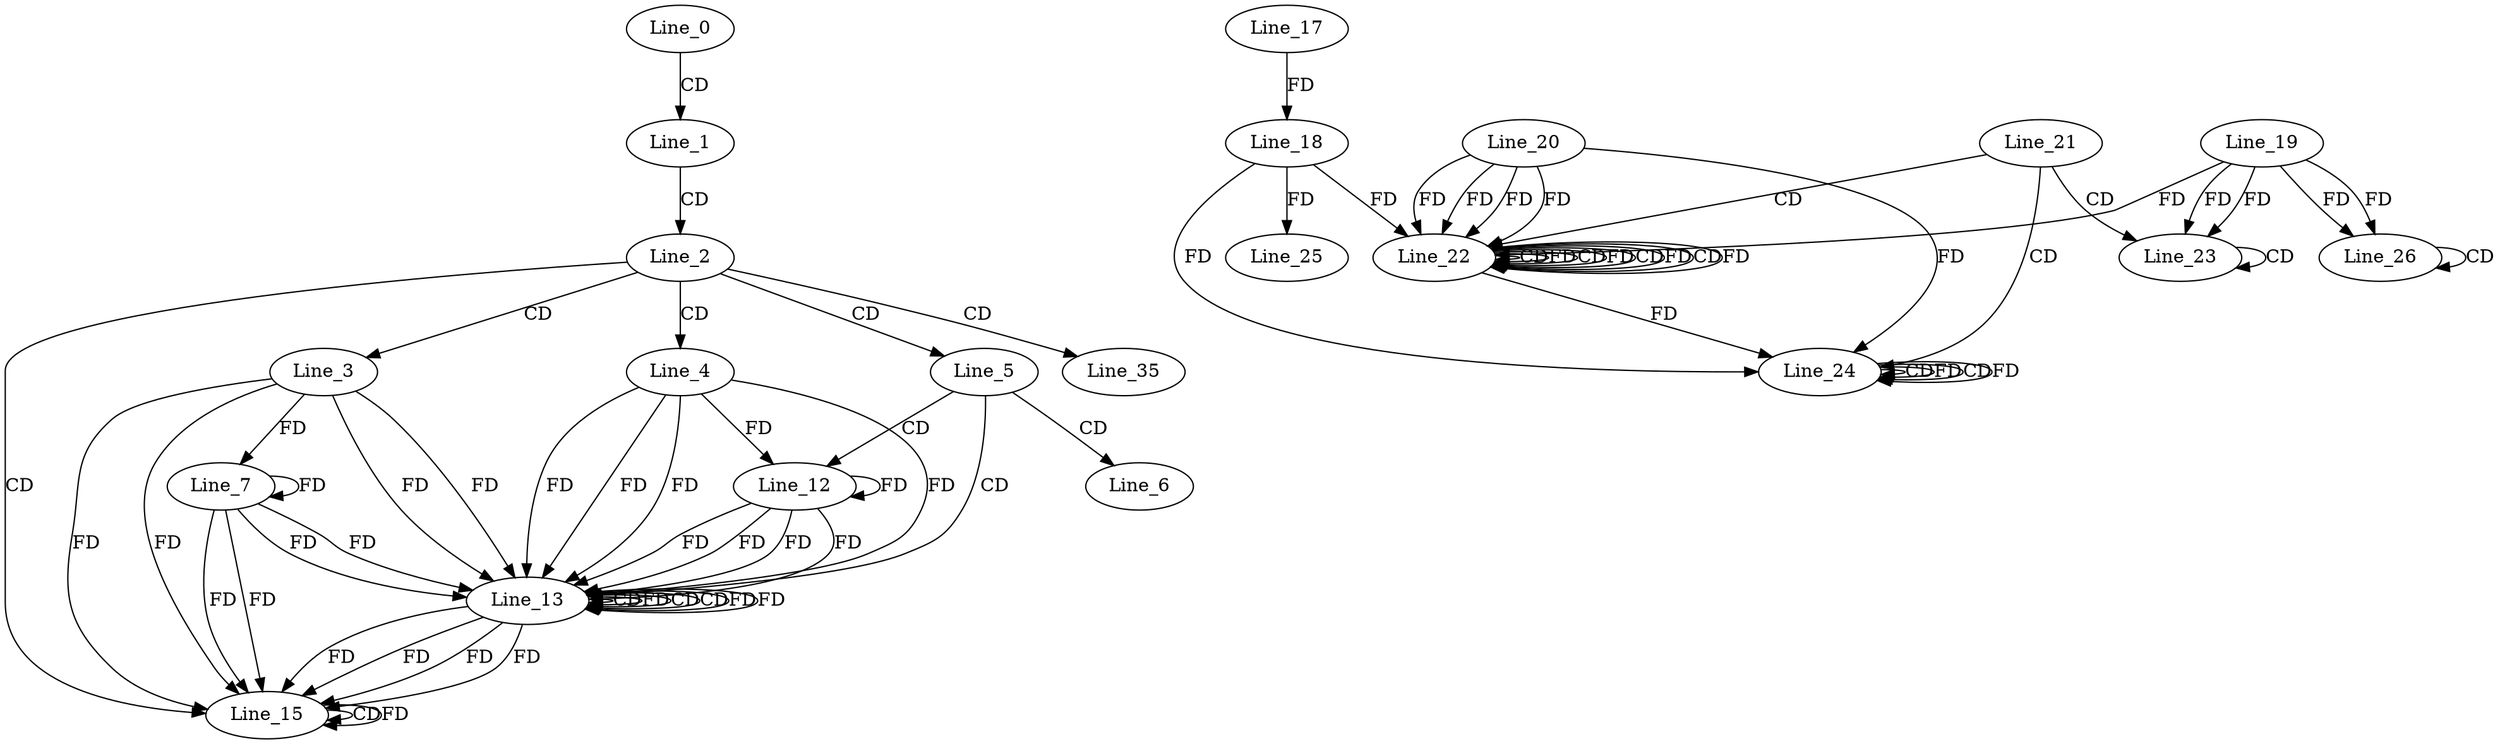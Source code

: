 digraph G {
  Line_0;
  Line_1;
  Line_2;
  Line_3;
  Line_4;
  Line_5;
  Line_6;
  Line_7;
  Line_7;
  Line_12;
  Line_13;
  Line_13;
  Line_13;
  Line_13;
  Line_13;
  Line_13;
  Line_13;
  Line_13;
  Line_13;
  Line_15;
  Line_15;
  Line_15;
  Line_17;
  Line_18;
  Line_21;
  Line_22;
  Line_22;
  Line_20;
  Line_22;
  Line_18;
  Line_22;
  Line_22;
  Line_22;
  Line_19;
  Line_23;
  Line_23;
  Line_23;
  Line_24;
  Line_24;
  Line_24;
  Line_24;
  Line_25;
  Line_26;
  Line_26;
  Line_26;
  Line_35;
  Line_0 -> Line_1 [ label="CD" ];
  Line_1 -> Line_2 [ label="CD" ];
  Line_2 -> Line_3 [ label="CD" ];
  Line_2 -> Line_4 [ label="CD" ];
  Line_2 -> Line_5 [ label="CD" ];
  Line_5 -> Line_6 [ label="CD" ];
  Line_3 -> Line_7 [ label="FD" ];
  Line_7 -> Line_7 [ label="FD" ];
  Line_5 -> Line_12 [ label="CD" ];
  Line_4 -> Line_12 [ label="FD" ];
  Line_12 -> Line_12 [ label="FD" ];
  Line_5 -> Line_13 [ label="CD" ];
  Line_4 -> Line_13 [ label="FD" ];
  Line_12 -> Line_13 [ label="FD" ];
  Line_13 -> Line_13 [ label="CD" ];
  Line_3 -> Line_13 [ label="FD" ];
  Line_7 -> Line_13 [ label="FD" ];
  Line_13 -> Line_13 [ label="FD" ];
  Line_4 -> Line_13 [ label="FD" ];
  Line_12 -> Line_13 [ label="FD" ];
  Line_13 -> Line_13 [ label="CD" ];
  Line_4 -> Line_13 [ label="FD" ];
  Line_12 -> Line_13 [ label="FD" ];
  Line_13 -> Line_13 [ label="CD" ];
  Line_3 -> Line_13 [ label="FD" ];
  Line_7 -> Line_13 [ label="FD" ];
  Line_13 -> Line_13 [ label="FD" ];
  Line_13 -> Line_13 [ label="FD" ];
  Line_4 -> Line_13 [ label="FD" ];
  Line_12 -> Line_13 [ label="FD" ];
  Line_2 -> Line_15 [ label="CD" ];
  Line_3 -> Line_15 [ label="FD" ];
  Line_7 -> Line_15 [ label="FD" ];
  Line_13 -> Line_15 [ label="FD" ];
  Line_13 -> Line_15 [ label="FD" ];
  Line_15 -> Line_15 [ label="CD" ];
  Line_3 -> Line_15 [ label="FD" ];
  Line_7 -> Line_15 [ label="FD" ];
  Line_13 -> Line_15 [ label="FD" ];
  Line_13 -> Line_15 [ label="FD" ];
  Line_15 -> Line_15 [ label="FD" ];
  Line_17 -> Line_18 [ label="FD" ];
  Line_21 -> Line_22 [ label="CD" ];
  Line_22 -> Line_22 [ label="CD" ];
  Line_22 -> Line_22 [ label="FD" ];
  Line_20 -> Line_22 [ label="FD" ];
  Line_18 -> Line_22 [ label="FD" ];
  Line_22 -> Line_22 [ label="CD" ];
  Line_22 -> Line_22 [ label="FD" ];
  Line_20 -> Line_22 [ label="FD" ];
  Line_22 -> Line_22 [ label="CD" ];
  Line_22 -> Line_22 [ label="FD" ];
  Line_20 -> Line_22 [ label="FD" ];
  Line_22 -> Line_22 [ label="CD" ];
  Line_19 -> Line_22 [ label="FD" ];
  Line_22 -> Line_22 [ label="FD" ];
  Line_20 -> Line_22 [ label="FD" ];
  Line_21 -> Line_23 [ label="CD" ];
  Line_19 -> Line_23 [ label="FD" ];
  Line_23 -> Line_23 [ label="CD" ];
  Line_19 -> Line_23 [ label="FD" ];
  Line_21 -> Line_24 [ label="CD" ];
  Line_24 -> Line_24 [ label="CD" ];
  Line_24 -> Line_24 [ label="FD" ];
  Line_22 -> Line_24 [ label="FD" ];
  Line_20 -> Line_24 [ label="FD" ];
  Line_18 -> Line_24 [ label="FD" ];
  Line_24 -> Line_24 [ label="CD" ];
  Line_24 -> Line_24 [ label="FD" ];
  Line_18 -> Line_25 [ label="FD" ];
  Line_19 -> Line_26 [ label="FD" ];
  Line_26 -> Line_26 [ label="CD" ];
  Line_19 -> Line_26 [ label="FD" ];
  Line_2 -> Line_35 [ label="CD" ];
}
